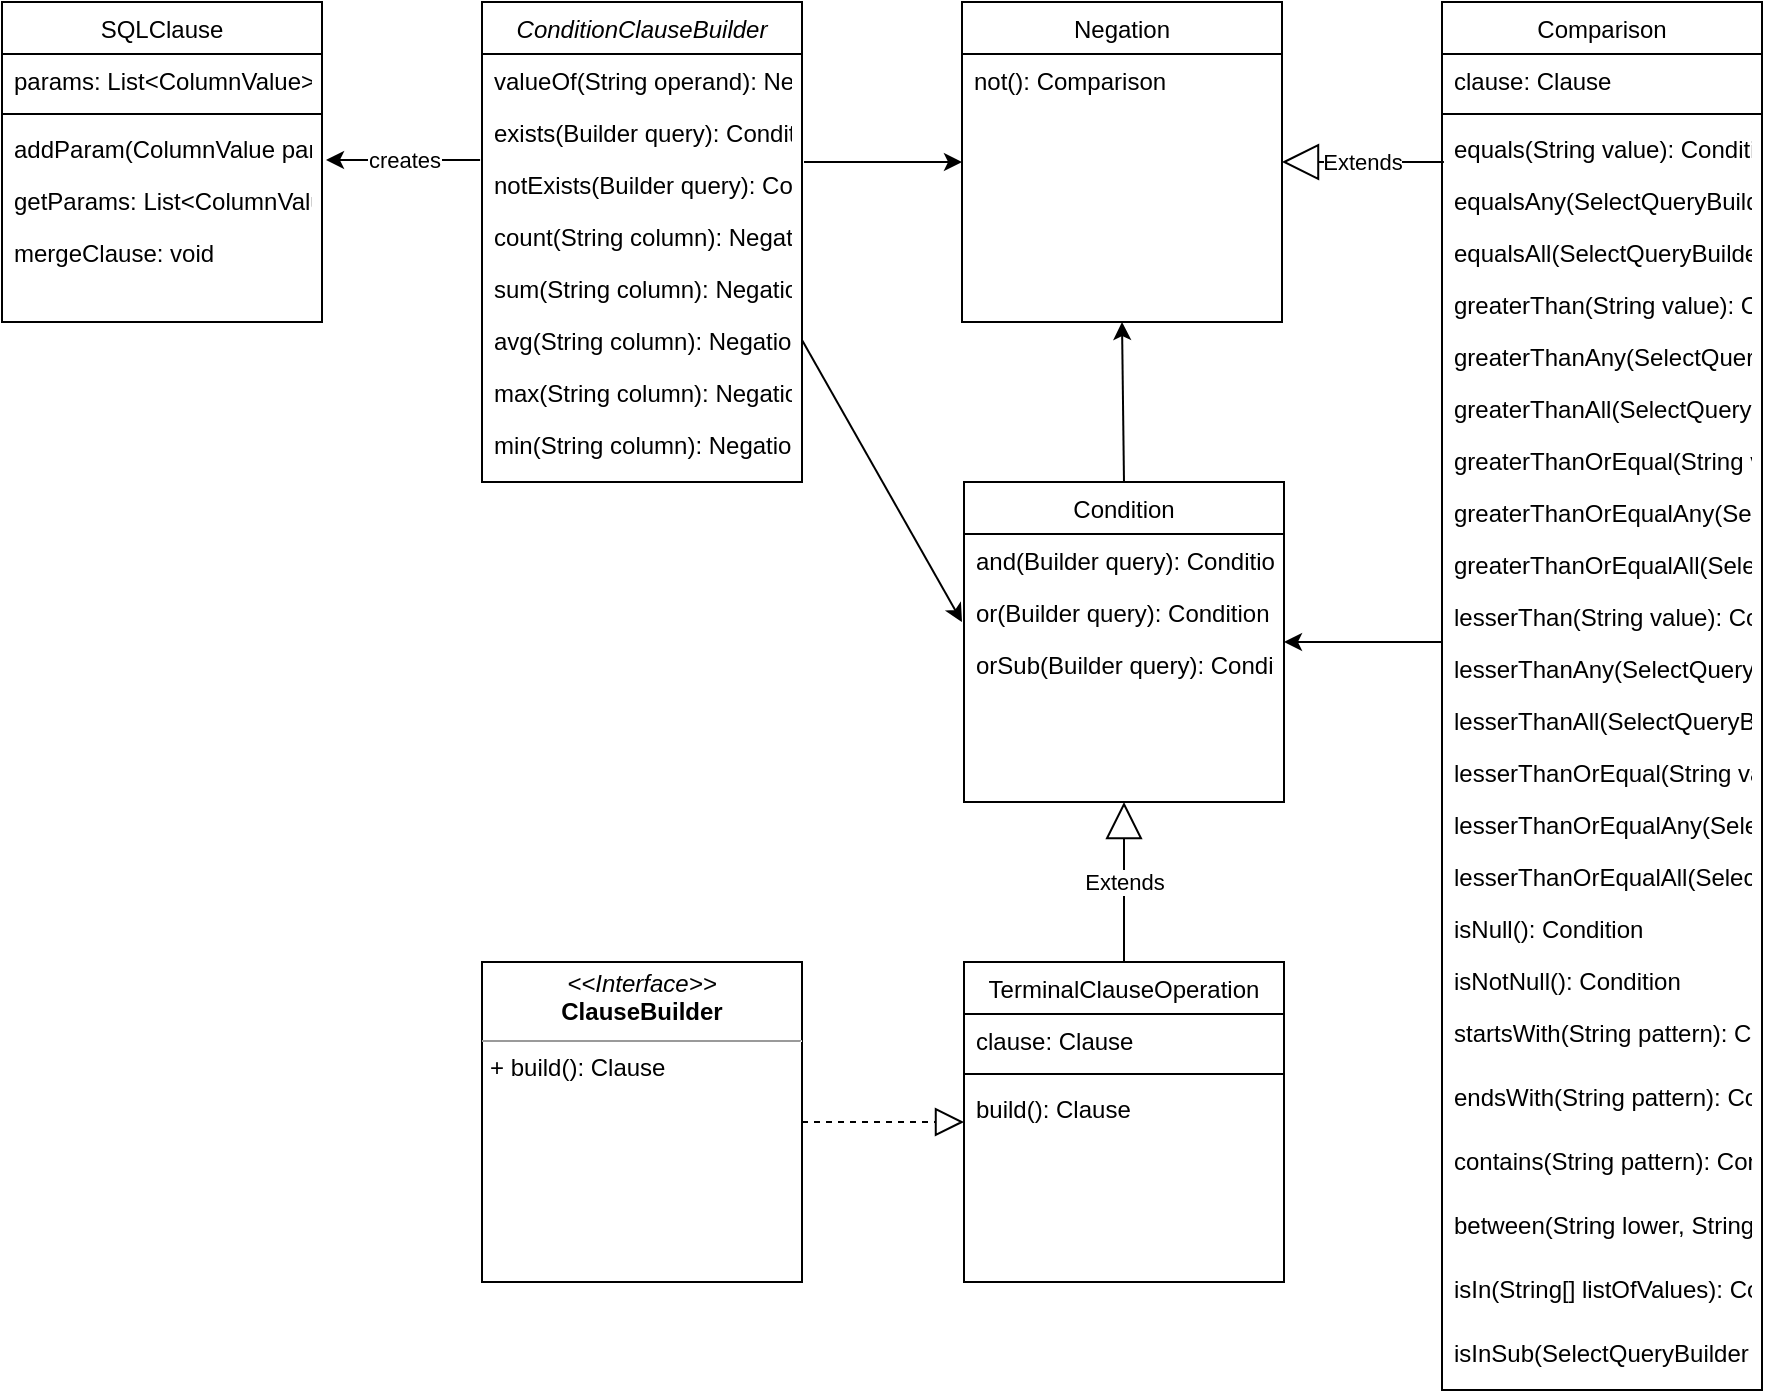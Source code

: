 <mxfile version="14.7.6" type="device" pages="2"><diagram id="C5RBs43oDa-KdzZeNtuy" name="Page-1"><mxGraphModel dx="1853" dy="450" grid="1" gridSize="10" guides="1" tooltips="1" connect="1" arrows="1" fold="1" page="1" pageScale="1" pageWidth="827" pageHeight="1169" math="0" shadow="0"><root><mxCell id="WIyWlLk6GJQsqaUBKTNV-0"/><mxCell id="WIyWlLk6GJQsqaUBKTNV-1" parent="WIyWlLk6GJQsqaUBKTNV-0"/><mxCell id="h24zk3NHVWU1S0sZ4Jsn-3" value="Condition" style="swimlane;fontStyle=0;align=center;verticalAlign=top;childLayout=stackLayout;horizontal=1;startSize=26;horizontalStack=0;resizeParent=1;resizeLast=0;collapsible=1;marginBottom=0;rounded=0;shadow=0;strokeWidth=1;" parent="WIyWlLk6GJQsqaUBKTNV-1" vertex="1"><mxGeometry x="-279" y="320" width="160" height="160" as="geometry"><mxRectangle x="550" y="140" width="160" height="26" as="alternateBounds"/></mxGeometry></mxCell><mxCell id="h24zk3NHVWU1S0sZ4Jsn-6" value="and(Builder query): Condition" style="text;align=left;verticalAlign=top;spacingLeft=4;spacingRight=4;overflow=hidden;rotatable=0;points=[[0,0.5],[1,0.5]];portConstraint=eastwest;" parent="h24zk3NHVWU1S0sZ4Jsn-3" vertex="1"><mxGeometry y="26" width="160" height="26" as="geometry"/></mxCell><mxCell id="h24zk3NHVWU1S0sZ4Jsn-32" value="or(Builder query): Condition" style="text;align=left;verticalAlign=top;spacingLeft=4;spacingRight=4;overflow=hidden;rotatable=0;points=[[0,0.5],[1,0.5]];portConstraint=eastwest;" parent="h24zk3NHVWU1S0sZ4Jsn-3" vertex="1"><mxGeometry y="52" width="160" height="26" as="geometry"/></mxCell><mxCell id="HhfvNZFqA844RBEizXCd-34" value="orSub(Builder query): Condition" style="text;align=left;verticalAlign=top;spacingLeft=4;spacingRight=4;overflow=hidden;rotatable=0;points=[[0,0.5],[1,0.5]];portConstraint=eastwest;" parent="h24zk3NHVWU1S0sZ4Jsn-3" vertex="1"><mxGeometry y="78" width="160" height="26" as="geometry"/></mxCell><mxCell id="h24zk3NHVWU1S0sZ4Jsn-43" value="Negation" style="swimlane;fontStyle=0;align=center;verticalAlign=top;childLayout=stackLayout;horizontal=1;startSize=26;horizontalStack=0;resizeParent=1;resizeLast=0;collapsible=1;marginBottom=0;rounded=0;shadow=0;strokeWidth=1;" parent="WIyWlLk6GJQsqaUBKTNV-1" vertex="1"><mxGeometry x="-280" y="80" width="160" height="160" as="geometry"><mxRectangle x="550" y="140" width="160" height="26" as="alternateBounds"/></mxGeometry></mxCell><mxCell id="ouzQ8cs4tHCiYarw45k7-20" value="not(): Comparison" style="text;align=left;verticalAlign=top;spacingLeft=4;spacingRight=4;overflow=hidden;rotatable=0;points=[[0,0.5],[1,0.5]];portConstraint=eastwest;" parent="h24zk3NHVWU1S0sZ4Jsn-43" vertex="1"><mxGeometry y="26" width="160" height="26" as="geometry"/></mxCell><mxCell id="h1repfMXLiARq4BlfmfQ-1" value="" style="endArrow=classic;html=1;exitX=1;exitY=0.5;exitDx=0;exitDy=0;" parent="WIyWlLk6GJQsqaUBKTNV-1" source="HhfvNZFqA844RBEizXCd-28" edge="1"><mxGeometry width="50" height="50" relative="1" as="geometry"><mxPoint x="-360" y="440" as="sourcePoint"/><mxPoint x="-280" y="390" as="targetPoint"/></mxGeometry></mxCell><mxCell id="h1repfMXLiARq4BlfmfQ-12" value="Extends" style="endArrow=block;endSize=16;endFill=0;html=1;exitX=0.5;exitY=0;exitDx=0;exitDy=0;entryX=0.5;entryY=1;entryDx=0;entryDy=0;" parent="WIyWlLk6GJQsqaUBKTNV-1" source="hAjSI3b-thGrwwldcPpV-1" target="h24zk3NHVWU1S0sZ4Jsn-3" edge="1"><mxGeometry width="160" relative="1" as="geometry"><mxPoint x="-440" y="320" as="sourcePoint"/><mxPoint x="-670" y="330" as="targetPoint"/></mxGeometry></mxCell><mxCell id="h1repfMXLiARq4BlfmfQ-21" value="Comparison" style="swimlane;fontStyle=0;align=center;verticalAlign=top;childLayout=stackLayout;horizontal=1;startSize=26;horizontalStack=0;resizeParent=1;resizeLast=0;collapsible=1;marginBottom=0;rounded=0;shadow=0;strokeWidth=1;" parent="WIyWlLk6GJQsqaUBKTNV-1" vertex="1"><mxGeometry x="-40" y="80" width="160" height="694" as="geometry"><mxRectangle x="550" y="140" width="160" height="26" as="alternateBounds"/></mxGeometry></mxCell><mxCell id="ouzQ8cs4tHCiYarw45k7-22" value="clause: Clause" style="text;align=left;verticalAlign=top;spacingLeft=4;spacingRight=4;overflow=hidden;rotatable=0;points=[[0,0.5],[1,0.5]];portConstraint=eastwest;" parent="h1repfMXLiARq4BlfmfQ-21" vertex="1"><mxGeometry y="26" width="160" height="26" as="geometry"/></mxCell><mxCell id="ouzQ8cs4tHCiYarw45k7-21" value="" style="line;strokeWidth=1;fillColor=none;align=left;verticalAlign=middle;spacingTop=-1;spacingLeft=3;spacingRight=3;rotatable=0;labelPosition=right;points=[];portConstraint=eastwest;" parent="h1repfMXLiARq4BlfmfQ-21" vertex="1"><mxGeometry y="52" width="160" height="8" as="geometry"/></mxCell><mxCell id="h1repfMXLiARq4BlfmfQ-22" value="equals(String value): Condition" style="text;align=left;verticalAlign=top;spacingLeft=4;spacingRight=4;overflow=hidden;rotatable=0;points=[[0,0.5],[1,0.5]];portConstraint=eastwest;" parent="h1repfMXLiARq4BlfmfQ-21" vertex="1"><mxGeometry y="60" width="160" height="26" as="geometry"/></mxCell><mxCell id="HhfvNZFqA844RBEizXCd-8" value="equalsAny(SelectQueryBuilder query): Condition" style="text;align=left;verticalAlign=top;spacingLeft=4;spacingRight=4;overflow=hidden;rotatable=0;points=[[0,0.5],[1,0.5]];portConstraint=eastwest;" parent="h1repfMXLiARq4BlfmfQ-21" vertex="1"><mxGeometry y="86" width="160" height="26" as="geometry"/></mxCell><mxCell id="HhfvNZFqA844RBEizXCd-13" value="equalsAll(SelectQueryBuilder query): Condition" style="text;align=left;verticalAlign=top;spacingLeft=4;spacingRight=4;overflow=hidden;rotatable=0;points=[[0,0.5],[1,0.5]];portConstraint=eastwest;" parent="h1repfMXLiARq4BlfmfQ-21" vertex="1"><mxGeometry y="112" width="160" height="26" as="geometry"/></mxCell><mxCell id="h1repfMXLiARq4BlfmfQ-23" value="greaterThan(String value): Condition" style="text;align=left;verticalAlign=top;spacingLeft=4;spacingRight=4;overflow=hidden;rotatable=0;points=[[0,0.5],[1,0.5]];portConstraint=eastwest;" parent="h1repfMXLiARq4BlfmfQ-21" vertex="1"><mxGeometry y="138" width="160" height="26" as="geometry"/></mxCell><mxCell id="HhfvNZFqA844RBEizXCd-9" value="greaterThanAny(SelectQueryBuilder query): Condition" style="text;align=left;verticalAlign=top;spacingLeft=4;spacingRight=4;overflow=hidden;rotatable=0;points=[[0,0.5],[1,0.5]];portConstraint=eastwest;" parent="h1repfMXLiARq4BlfmfQ-21" vertex="1"><mxGeometry y="164" width="160" height="26" as="geometry"/></mxCell><mxCell id="HhfvNZFqA844RBEizXCd-14" value="greaterThanAll(SelectQueryBuilder query): Condition" style="text;align=left;verticalAlign=top;spacingLeft=4;spacingRight=4;overflow=hidden;rotatable=0;points=[[0,0.5],[1,0.5]];portConstraint=eastwest;" parent="h1repfMXLiARq4BlfmfQ-21" vertex="1"><mxGeometry y="190" width="160" height="26" as="geometry"/></mxCell><mxCell id="h1repfMXLiARq4BlfmfQ-24" value="greaterThanOrEqual(String value): Condition" style="text;align=left;verticalAlign=top;spacingLeft=4;spacingRight=4;overflow=hidden;rotatable=0;points=[[0,0.5],[1,0.5]];portConstraint=eastwest;" parent="h1repfMXLiARq4BlfmfQ-21" vertex="1"><mxGeometry y="216" width="160" height="26" as="geometry"/></mxCell><mxCell id="HhfvNZFqA844RBEizXCd-10" value="greaterThanOrEqualAny(SelectQueryBuilder query): Condition" style="text;align=left;verticalAlign=top;spacingLeft=4;spacingRight=4;overflow=hidden;rotatable=0;points=[[0,0.5],[1,0.5]];portConstraint=eastwest;" parent="h1repfMXLiARq4BlfmfQ-21" vertex="1"><mxGeometry y="242" width="160" height="26" as="geometry"/></mxCell><mxCell id="HhfvNZFqA844RBEizXCd-15" value="greaterThanOrEqualAll(SelectQueryBuilder query): Condition" style="text;align=left;verticalAlign=top;spacingLeft=4;spacingRight=4;overflow=hidden;rotatable=0;points=[[0,0.5],[1,0.5]];portConstraint=eastwest;" parent="h1repfMXLiARq4BlfmfQ-21" vertex="1"><mxGeometry y="268" width="160" height="26" as="geometry"/></mxCell><mxCell id="h1repfMXLiARq4BlfmfQ-25" value="lesserThan(String value): Condition" style="text;align=left;verticalAlign=top;spacingLeft=4;spacingRight=4;overflow=hidden;rotatable=0;points=[[0,0.5],[1,0.5]];portConstraint=eastwest;" parent="h1repfMXLiARq4BlfmfQ-21" vertex="1"><mxGeometry y="294" width="160" height="26" as="geometry"/></mxCell><mxCell id="HhfvNZFqA844RBEizXCd-11" value="lesserThanAny(SelectQueryBuilder query): Condition" style="text;align=left;verticalAlign=top;spacingLeft=4;spacingRight=4;overflow=hidden;rotatable=0;points=[[0,0.5],[1,0.5]];portConstraint=eastwest;" parent="h1repfMXLiARq4BlfmfQ-21" vertex="1"><mxGeometry y="320" width="160" height="26" as="geometry"/></mxCell><mxCell id="HhfvNZFqA844RBEizXCd-16" value="lesserThanAll(SelectQueryBuilder query): Condition" style="text;align=left;verticalAlign=top;spacingLeft=4;spacingRight=4;overflow=hidden;rotatable=0;points=[[0,0.5],[1,0.5]];portConstraint=eastwest;" parent="h1repfMXLiARq4BlfmfQ-21" vertex="1"><mxGeometry y="346" width="160" height="26" as="geometry"/></mxCell><mxCell id="h1repfMXLiARq4BlfmfQ-26" value="lesserThanOrEqual(String value): Condition" style="text;align=left;verticalAlign=top;spacingLeft=4;spacingRight=4;overflow=hidden;rotatable=0;points=[[0,0.5],[1,0.5]];portConstraint=eastwest;" parent="h1repfMXLiARq4BlfmfQ-21" vertex="1"><mxGeometry y="372" width="160" height="26" as="geometry"/></mxCell><mxCell id="HhfvNZFqA844RBEizXCd-12" value="lesserThanOrEqualAny(SelectQueryBuilder query): Condition" style="text;align=left;verticalAlign=top;spacingLeft=4;spacingRight=4;overflow=hidden;rotatable=0;points=[[0,0.5],[1,0.5]];portConstraint=eastwest;" parent="h1repfMXLiARq4BlfmfQ-21" vertex="1"><mxGeometry y="398" width="160" height="26" as="geometry"/></mxCell><mxCell id="HhfvNZFqA844RBEizXCd-17" value="lesserThanOrEqualAll(SelectQueryBuilder query): Condition" style="text;align=left;verticalAlign=top;spacingLeft=4;spacingRight=4;overflow=hidden;rotatable=0;points=[[0,0.5],[1,0.5]];portConstraint=eastwest;" parent="h1repfMXLiARq4BlfmfQ-21" vertex="1"><mxGeometry y="424" width="160" height="26" as="geometry"/></mxCell><mxCell id="h1repfMXLiARq4BlfmfQ-32" value="isNull(): Condition" style="text;align=left;verticalAlign=top;spacingLeft=4;spacingRight=4;overflow=hidden;rotatable=0;points=[[0,0.5],[1,0.5]];portConstraint=eastwest;" parent="h1repfMXLiARq4BlfmfQ-21" vertex="1"><mxGeometry y="450" width="160" height="26" as="geometry"/></mxCell><mxCell id="h1repfMXLiARq4BlfmfQ-33" value="isNotNull(): Condition" style="text;align=left;verticalAlign=top;spacingLeft=4;spacingRight=4;overflow=hidden;rotatable=0;points=[[0,0.5],[1,0.5]];portConstraint=eastwest;" parent="h1repfMXLiARq4BlfmfQ-21" vertex="1"><mxGeometry y="476" width="160" height="26" as="geometry"/></mxCell><mxCell id="HhfvNZFqA844RBEizXCd-31" value="startsWith(String pattern): Condition" style="text;align=left;verticalAlign=top;spacingLeft=4;spacingRight=4;overflow=hidden;rotatable=0;points=[[0,0.5],[1,0.5]];portConstraint=eastwest;" parent="h1repfMXLiARq4BlfmfQ-21" vertex="1"><mxGeometry y="502" width="160" height="32" as="geometry"/></mxCell><mxCell id="HhfvNZFqA844RBEizXCd-32" value="endsWith(String pattern): Condition" style="text;align=left;verticalAlign=top;spacingLeft=4;spacingRight=4;overflow=hidden;rotatable=0;points=[[0,0.5],[1,0.5]];portConstraint=eastwest;" parent="h1repfMXLiARq4BlfmfQ-21" vertex="1"><mxGeometry y="534" width="160" height="32" as="geometry"/></mxCell><mxCell id="HhfvNZFqA844RBEizXCd-33" value="contains(String pattern): Condition" style="text;align=left;verticalAlign=top;spacingLeft=4;spacingRight=4;overflow=hidden;rotatable=0;points=[[0,0.5],[1,0.5]];portConstraint=eastwest;" parent="h1repfMXLiARq4BlfmfQ-21" vertex="1"><mxGeometry y="566" width="160" height="32" as="geometry"/></mxCell><mxCell id="EfB675swxj0_n4PeyxLj-2" value="between(String lower, String higher): Condition" style="text;align=left;verticalAlign=top;spacingLeft=4;spacingRight=4;overflow=hidden;rotatable=0;points=[[0,0.5],[1,0.5]];portConstraint=eastwest;" parent="h1repfMXLiARq4BlfmfQ-21" vertex="1"><mxGeometry y="598" width="160" height="32" as="geometry"/></mxCell><mxCell id="WQTlYZZ8xY4NNlDOQnOh-27" value="isIn(String[] listOfValues): Condition" style="text;align=left;verticalAlign=top;spacingLeft=4;spacingRight=4;overflow=hidden;rotatable=0;points=[[0,0.5],[1,0.5]];portConstraint=eastwest;" parent="h1repfMXLiARq4BlfmfQ-21" vertex="1"><mxGeometry y="630" width="160" height="32" as="geometry"/></mxCell><mxCell id="HhfvNZFqA844RBEizXCd-0" value="isInSub(SelectQueryBuilder query): Conjunction" style="text;align=left;verticalAlign=top;spacingLeft=4;spacingRight=4;overflow=hidden;rotatable=0;points=[[0,0.5],[1,0.5]];portConstraint=eastwest;" parent="h1repfMXLiARq4BlfmfQ-21" vertex="1"><mxGeometry y="662" width="160" height="32" as="geometry"/></mxCell><mxCell id="h1repfMXLiARq4BlfmfQ-28" value="Extends" style="endArrow=block;endSize=16;endFill=0;html=1;exitX=0.006;exitY=0.769;exitDx=0;exitDy=0;entryX=1;entryY=0.5;entryDx=0;entryDy=0;exitPerimeter=0;" parent="WIyWlLk6GJQsqaUBKTNV-1" source="h1repfMXLiARq4BlfmfQ-22" target="h24zk3NHVWU1S0sZ4Jsn-43" edge="1"><mxGeometry width="160" relative="1" as="geometry"><mxPoint x="-430" y="330" as="sourcePoint"/><mxPoint x="-430" y="250" as="targetPoint"/></mxGeometry></mxCell><mxCell id="h1repfMXLiARq4BlfmfQ-29" value="" style="endArrow=classic;html=1;entryX=1;entryY=0.5;entryDx=0;entryDy=0;" parent="WIyWlLk6GJQsqaUBKTNV-1" target="h24zk3NHVWU1S0sZ4Jsn-3" edge="1"><mxGeometry width="50" height="50" relative="1" as="geometry"><mxPoint x="-40" y="400" as="sourcePoint"/><mxPoint x="242" y="270" as="targetPoint"/></mxGeometry></mxCell><mxCell id="Hs2EF_9010h0EkMGhD_J-29" value="" style="endArrow=classic;html=1;entryX=0.5;entryY=1;entryDx=0;entryDy=0;exitX=0.5;exitY=0;exitDx=0;exitDy=0;" parent="WIyWlLk6GJQsqaUBKTNV-1" source="h24zk3NHVWU1S0sZ4Jsn-3" target="h24zk3NHVWU1S0sZ4Jsn-43" edge="1"><mxGeometry width="50" height="50" relative="1" as="geometry"><mxPoint x="51" y="330" as="sourcePoint"/><mxPoint x="51" y="410" as="targetPoint"/></mxGeometry></mxCell><mxCell id="hAjSI3b-thGrwwldcPpV-1" value="TerminalClauseOperation" style="swimlane;fontStyle=0;align=center;verticalAlign=top;childLayout=stackLayout;horizontal=1;startSize=26;horizontalStack=0;resizeParent=1;resizeLast=0;collapsible=1;marginBottom=0;rounded=0;shadow=0;strokeWidth=1;" parent="WIyWlLk6GJQsqaUBKTNV-1" vertex="1"><mxGeometry x="-279" y="560" width="160" height="160" as="geometry"><mxRectangle x="550" y="140" width="160" height="26" as="alternateBounds"/></mxGeometry></mxCell><mxCell id="ouzQ8cs4tHCiYarw45k7-24" value="clause: Clause" style="text;align=left;verticalAlign=top;spacingLeft=4;spacingRight=4;overflow=hidden;rotatable=0;points=[[0,0.5],[1,0.5]];portConstraint=eastwest;" parent="hAjSI3b-thGrwwldcPpV-1" vertex="1"><mxGeometry y="26" width="160" height="26" as="geometry"/></mxCell><mxCell id="ouzQ8cs4tHCiYarw45k7-23" value="" style="line;strokeWidth=1;fillColor=none;align=left;verticalAlign=middle;spacingTop=-1;spacingLeft=3;spacingRight=3;rotatable=0;labelPosition=right;points=[];portConstraint=eastwest;" parent="hAjSI3b-thGrwwldcPpV-1" vertex="1"><mxGeometry y="52" width="160" height="8" as="geometry"/></mxCell><mxCell id="hAjSI3b-thGrwwldcPpV-2" value="build(): Clause" style="text;align=left;verticalAlign=top;spacingLeft=4;spacingRight=4;overflow=hidden;rotatable=0;points=[[0,0.5],[1,0.5]];portConstraint=eastwest;" parent="hAjSI3b-thGrwwldcPpV-1" vertex="1"><mxGeometry y="60" width="160" height="26" as="geometry"/></mxCell><mxCell id="HhfvNZFqA844RBEizXCd-21" value="ConditionClauseBuilder" style="swimlane;fontStyle=2;align=center;verticalAlign=top;childLayout=stackLayout;horizontal=1;startSize=26;horizontalStack=0;resizeParent=1;resizeLast=0;collapsible=1;marginBottom=0;rounded=0;shadow=0;strokeWidth=1;" parent="WIyWlLk6GJQsqaUBKTNV-1" vertex="1"><mxGeometry x="-520" y="80" width="160" height="240" as="geometry"><mxRectangle x="230" y="140" width="160" height="26" as="alternateBounds"/></mxGeometry></mxCell><mxCell id="h1repfMXLiARq4BlfmfQ-15" value="valueOf(String operand): Negation" style="text;align=left;verticalAlign=top;spacingLeft=4;spacingRight=4;overflow=hidden;rotatable=0;points=[[0,0.5],[1,0.5]];portConstraint=eastwest;" parent="HhfvNZFqA844RBEizXCd-21" vertex="1"><mxGeometry y="26" width="160" height="26" as="geometry"/></mxCell><mxCell id="HhfvNZFqA844RBEizXCd-18" value="exists(Builder query): Condition" style="text;align=left;verticalAlign=top;spacingLeft=4;spacingRight=4;overflow=hidden;rotatable=0;points=[[0,0.5],[1,0.5]];portConstraint=eastwest;" parent="HhfvNZFqA844RBEizXCd-21" vertex="1"><mxGeometry y="52" width="160" height="26" as="geometry"/></mxCell><mxCell id="HhfvNZFqA844RBEizXCd-19" value="notExists(Builder query): Condition" style="text;align=left;verticalAlign=top;spacingLeft=4;spacingRight=4;overflow=hidden;rotatable=0;points=[[0,0.5],[1,0.5]];portConstraint=eastwest;" parent="HhfvNZFqA844RBEizXCd-21" vertex="1"><mxGeometry y="78" width="160" height="26" as="geometry"/></mxCell><mxCell id="HhfvNZFqA844RBEizXCd-25" value="count(String column): Negation" style="text;align=left;verticalAlign=top;spacingLeft=4;spacingRight=4;overflow=hidden;rotatable=0;points=[[0,0.5],[1,0.5]];portConstraint=eastwest;" parent="HhfvNZFqA844RBEizXCd-21" vertex="1"><mxGeometry y="104" width="160" height="26" as="geometry"/></mxCell><mxCell id="HhfvNZFqA844RBEizXCd-29" value="sum(String column): Negation" style="text;align=left;verticalAlign=top;spacingLeft=4;spacingRight=4;overflow=hidden;rotatable=0;points=[[0,0.5],[1,0.5]];portConstraint=eastwest;" parent="HhfvNZFqA844RBEizXCd-21" vertex="1"><mxGeometry y="130" width="160" height="26" as="geometry"/></mxCell><mxCell id="HhfvNZFqA844RBEizXCd-28" value="avg(String column): Negation" style="text;align=left;verticalAlign=top;spacingLeft=4;spacingRight=4;overflow=hidden;rotatable=0;points=[[0,0.5],[1,0.5]];portConstraint=eastwest;" parent="HhfvNZFqA844RBEizXCd-21" vertex="1"><mxGeometry y="156" width="160" height="26" as="geometry"/></mxCell><mxCell id="HhfvNZFqA844RBEizXCd-27" value="max(String column): Negation" style="text;align=left;verticalAlign=top;spacingLeft=4;spacingRight=4;overflow=hidden;rotatable=0;points=[[0,0.5],[1,0.5]];portConstraint=eastwest;" parent="HhfvNZFqA844RBEizXCd-21" vertex="1"><mxGeometry y="182" width="160" height="26" as="geometry"/></mxCell><mxCell id="HhfvNZFqA844RBEizXCd-26" value="min(String column): Negation" style="text;align=left;verticalAlign=top;spacingLeft=4;spacingRight=4;overflow=hidden;rotatable=0;points=[[0,0.5],[1,0.5]];portConstraint=eastwest;" parent="HhfvNZFqA844RBEizXCd-21" vertex="1"><mxGeometry y="208" width="160" height="26" as="geometry"/></mxCell><mxCell id="HhfvNZFqA844RBEizXCd-30" value="" style="endArrow=classic;html=1;entryX=0;entryY=0.5;entryDx=0;entryDy=0;" parent="WIyWlLk6GJQsqaUBKTNV-1" target="h24zk3NHVWU1S0sZ4Jsn-43" edge="1"><mxGeometry width="50" height="50" relative="1" as="geometry"><mxPoint x="-359" y="160" as="sourcePoint"/><mxPoint x="-269" y="330" as="targetPoint"/></mxGeometry></mxCell><mxCell id="HhfvNZFqA844RBEizXCd-35" value="&lt;p style=&quot;margin: 0px ; margin-top: 4px ; text-align: center&quot;&gt;&lt;i&gt;&amp;lt;&amp;lt;Interface&amp;gt;&amp;gt;&lt;/i&gt;&lt;br&gt;&lt;b&gt;ClauseBuilder&lt;/b&gt;&lt;/p&gt;&lt;hr size=&quot;1&quot;&gt;&lt;p style=&quot;margin: 0px ; margin-left: 4px&quot;&gt;&lt;/p&gt;&lt;p style=&quot;margin: 0px ; margin-left: 4px&quot;&gt;+ build(): Clause&lt;/p&gt;" style="verticalAlign=top;align=left;overflow=fill;fontSize=12;fontFamily=Helvetica;html=1;" parent="WIyWlLk6GJQsqaUBKTNV-1" vertex="1"><mxGeometry x="-520" y="560" width="160" height="160" as="geometry"/></mxCell><mxCell id="HhfvNZFqA844RBEizXCd-36" value="" style="endArrow=block;dashed=1;endFill=0;endSize=12;html=1;rounded=0;edgeStyle=orthogonalEdgeStyle;exitX=1;exitY=0.5;exitDx=0;exitDy=0;entryX=0;entryY=0.5;entryDx=0;entryDy=0;" parent="WIyWlLk6GJQsqaUBKTNV-1" source="HhfvNZFqA844RBEizXCd-35" target="hAjSI3b-thGrwwldcPpV-1" edge="1"><mxGeometry width="160" relative="1" as="geometry"><mxPoint x="-190" y="720" as="sourcePoint"/><mxPoint x="-30" y="720" as="targetPoint"/></mxGeometry></mxCell><mxCell id="ouzQ8cs4tHCiYarw45k7-35" value="" style="endArrow=classic;html=1;exitX=-0.006;exitY=0.962;exitDx=0;exitDy=0;exitPerimeter=0;" parent="WIyWlLk6GJQsqaUBKTNV-1" edge="1"><mxGeometry relative="1" as="geometry"><mxPoint x="-520.96" y="159.012" as="sourcePoint"/><mxPoint x="-598" y="159" as="targetPoint"/></mxGeometry></mxCell><mxCell id="ouzQ8cs4tHCiYarw45k7-36" value="creates" style="edgeLabel;resizable=0;html=1;align=center;verticalAlign=middle;" parent="ouzQ8cs4tHCiYarw45k7-35" connectable="0" vertex="1"><mxGeometry relative="1" as="geometry"/></mxCell><mxCell id="PJL86Jl7QM4I_I9QQ4cB-7" value="SQLClause" style="swimlane;fontStyle=0;align=center;verticalAlign=top;childLayout=stackLayout;horizontal=1;startSize=26;horizontalStack=0;resizeParent=1;resizeLast=0;collapsible=1;marginBottom=0;rounded=0;shadow=0;strokeWidth=1;" vertex="1" parent="WIyWlLk6GJQsqaUBKTNV-1"><mxGeometry x="-760" y="80" width="160" height="160" as="geometry"><mxRectangle x="550" y="140" width="160" height="26" as="alternateBounds"/></mxGeometry></mxCell><mxCell id="PJL86Jl7QM4I_I9QQ4cB-8" value="params: List&lt;ColumnValue&gt;" style="text;align=left;verticalAlign=top;spacingLeft=4;spacingRight=4;overflow=hidden;rotatable=0;points=[[0,0.5],[1,0.5]];portConstraint=eastwest;" vertex="1" parent="PJL86Jl7QM4I_I9QQ4cB-7"><mxGeometry y="26" width="160" height="26" as="geometry"/></mxCell><mxCell id="PJL86Jl7QM4I_I9QQ4cB-9" value="" style="line;strokeWidth=1;fillColor=none;align=left;verticalAlign=middle;spacingTop=-1;spacingLeft=3;spacingRight=3;rotatable=0;labelPosition=right;points=[];portConstraint=eastwest;" vertex="1" parent="PJL86Jl7QM4I_I9QQ4cB-7"><mxGeometry y="52" width="160" height="8" as="geometry"/></mxCell><mxCell id="PJL86Jl7QM4I_I9QQ4cB-10" value="addParam(ColumnValue param): void" style="text;align=left;verticalAlign=top;spacingLeft=4;spacingRight=4;overflow=hidden;rotatable=0;points=[[0,0.5],[1,0.5]];portConstraint=eastwest;" vertex="1" parent="PJL86Jl7QM4I_I9QQ4cB-7"><mxGeometry y="60" width="160" height="26" as="geometry"/></mxCell><mxCell id="PJL86Jl7QM4I_I9QQ4cB-11" value="getParams: List&lt;ColumnValue&gt;" style="text;align=left;verticalAlign=top;spacingLeft=4;spacingRight=4;overflow=hidden;rotatable=0;points=[[0,0.5],[1,0.5]];portConstraint=eastwest;" vertex="1" parent="PJL86Jl7QM4I_I9QQ4cB-7"><mxGeometry y="86" width="160" height="26" as="geometry"/></mxCell><mxCell id="PJL86Jl7QM4I_I9QQ4cB-12" value="mergeClause: void" style="text;align=left;verticalAlign=top;spacingLeft=4;spacingRight=4;overflow=hidden;rotatable=0;points=[[0,0.5],[1,0.5]];portConstraint=eastwest;" vertex="1" parent="PJL86Jl7QM4I_I9QQ4cB-7"><mxGeometry y="112" width="160" height="26" as="geometry"/></mxCell></root></mxGraphModel></diagram><diagram id="Ow9V6Ym54veHrPqEXKy3" name="Page-2"><mxGraphModel dx="1026" dy="450" grid="1" gridSize="10" guides="1" tooltips="1" connect="1" arrows="1" fold="1" page="1" pageScale="1" pageWidth="850" pageHeight="1100" math="0" shadow="0"><root><mxCell id="m3Wl_wwwOwhI21_RcPmA-0"/><mxCell id="m3Wl_wwwOwhI21_RcPmA-1" parent="m3Wl_wwwOwhI21_RcPmA-0"/></root></mxGraphModel></diagram></mxfile>